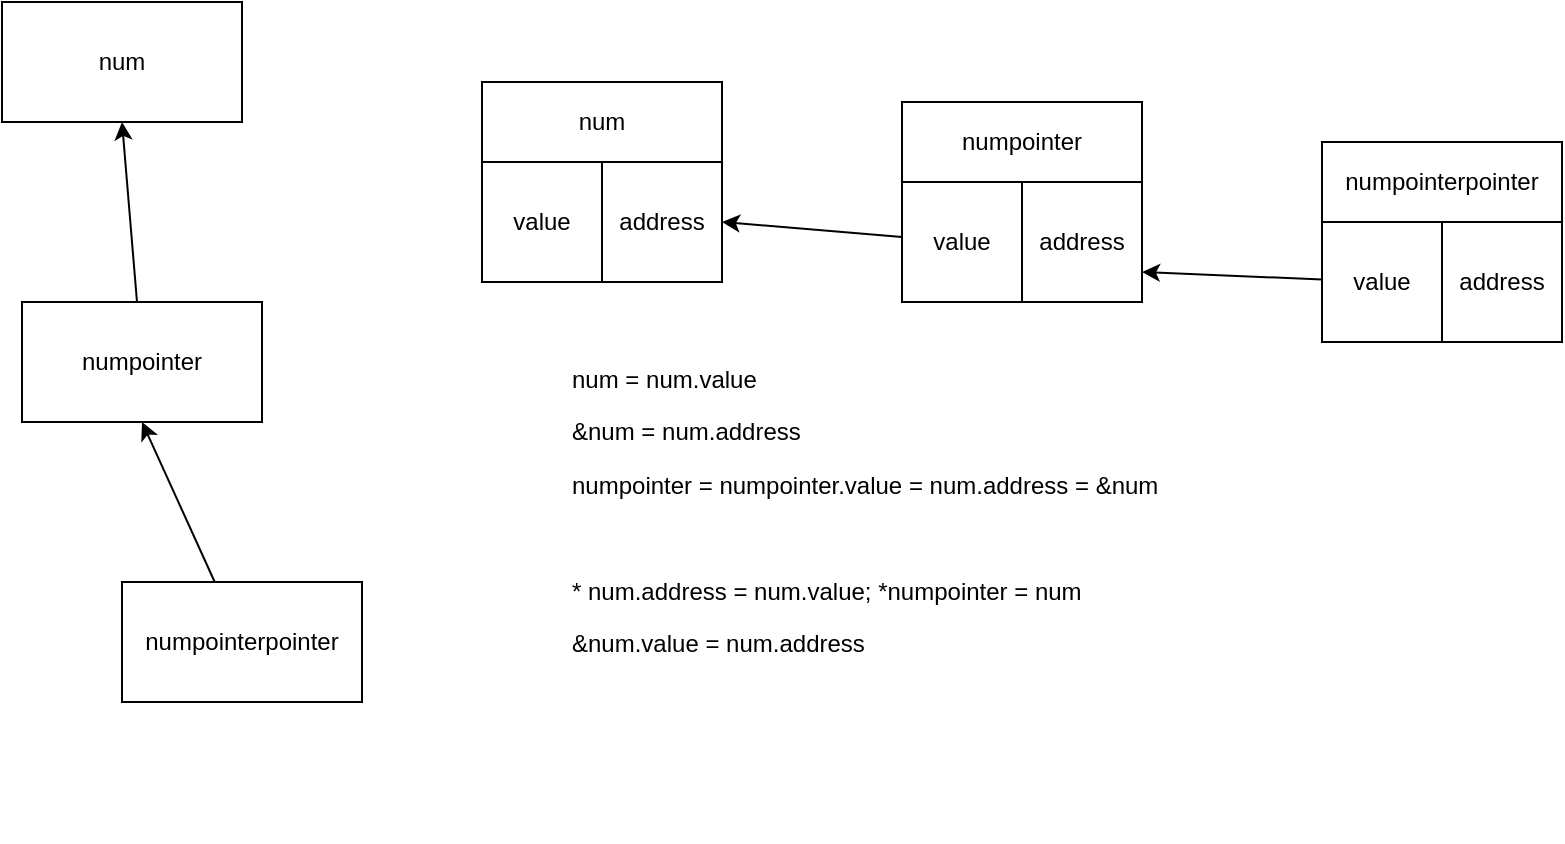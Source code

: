 <mxfile>
    <diagram id="nnPCVtYDfyB-sbPicgu0" name="Page-1">
        <mxGraphModel dx="1857" dy="744" grid="1" gridSize="10" guides="1" tooltips="1" connect="1" arrows="1" fold="1" page="1" pageScale="1" pageWidth="850" pageHeight="1100" math="0" shadow="0">
            <root>
                <mxCell id="0"/>
                <mxCell id="1" parent="0"/>
                <mxCell id="2" value="num" style="rounded=0;whiteSpace=wrap;html=1;" parent="1" vertex="1">
                    <mxGeometry x="-340" y="140" width="120" height="60" as="geometry"/>
                </mxCell>
                <mxCell id="4" style="edgeStyle=none;html=1;entryX=0.5;entryY=1;entryDx=0;entryDy=0;" parent="1" source="3" target="2" edge="1">
                    <mxGeometry relative="1" as="geometry"/>
                </mxCell>
                <mxCell id="3" value="numpointer" style="rounded=0;whiteSpace=wrap;html=1;" parent="1" vertex="1">
                    <mxGeometry x="-330" y="290" width="120" height="60" as="geometry"/>
                </mxCell>
                <mxCell id="6" style="edgeStyle=none;html=1;entryX=0.5;entryY=1;entryDx=0;entryDy=0;" parent="1" source="5" target="3" edge="1">
                    <mxGeometry relative="1" as="geometry"/>
                </mxCell>
                <mxCell id="5" value="numpointerpointer" style="rounded=0;whiteSpace=wrap;html=1;" parent="1" vertex="1">
                    <mxGeometry x="-280" y="430" width="120" height="60" as="geometry"/>
                </mxCell>
                <mxCell id="10" value="" style="group" parent="1" vertex="1" connectable="0">
                    <mxGeometry x="-100" y="180" width="120" height="100" as="geometry"/>
                </mxCell>
                <mxCell id="7" value="" style="rounded=0;whiteSpace=wrap;html=1;" parent="10" vertex="1">
                    <mxGeometry width="120" height="100" as="geometry"/>
                </mxCell>
                <mxCell id="8" value="value" style="rounded=0;whiteSpace=wrap;html=1;" parent="10" vertex="1">
                    <mxGeometry y="40" width="60" height="60" as="geometry"/>
                </mxCell>
                <mxCell id="9" value="address" style="rounded=0;whiteSpace=wrap;html=1;" parent="10" vertex="1">
                    <mxGeometry x="60" y="40" width="60" height="60" as="geometry"/>
                </mxCell>
                <mxCell id="11" value="num" style="text;html=1;strokeColor=none;fillColor=none;align=center;verticalAlign=middle;whiteSpace=wrap;rounded=0;" parent="10" vertex="1">
                    <mxGeometry x="30" width="60" height="40" as="geometry"/>
                </mxCell>
                <mxCell id="12" value="" style="group" parent="1" vertex="1" connectable="0">
                    <mxGeometry x="110" y="190" width="120" height="100" as="geometry"/>
                </mxCell>
                <mxCell id="13" value="" style="rounded=0;whiteSpace=wrap;html=1;" parent="12" vertex="1">
                    <mxGeometry width="120" height="100" as="geometry"/>
                </mxCell>
                <mxCell id="14" value="value" style="rounded=0;whiteSpace=wrap;html=1;" parent="12" vertex="1">
                    <mxGeometry y="40" width="60" height="60" as="geometry"/>
                </mxCell>
                <mxCell id="15" value="address" style="rounded=0;whiteSpace=wrap;html=1;" parent="12" vertex="1">
                    <mxGeometry x="60" y="40" width="60" height="60" as="geometry"/>
                </mxCell>
                <mxCell id="16" value="numpointer" style="text;html=1;strokeColor=none;fillColor=none;align=center;verticalAlign=middle;whiteSpace=wrap;rounded=0;" parent="12" vertex="1">
                    <mxGeometry x="30" width="60" height="40" as="geometry"/>
                </mxCell>
                <mxCell id="18" value="" style="group" parent="1" vertex="1" connectable="0">
                    <mxGeometry x="320" y="210" width="120" height="100" as="geometry"/>
                </mxCell>
                <mxCell id="19" value="" style="rounded=0;whiteSpace=wrap;html=1;" parent="18" vertex="1">
                    <mxGeometry width="120" height="100" as="geometry"/>
                </mxCell>
                <mxCell id="20" value="value" style="rounded=0;whiteSpace=wrap;html=1;" parent="18" vertex="1">
                    <mxGeometry y="40" width="60" height="60" as="geometry"/>
                </mxCell>
                <mxCell id="21" value="address" style="rounded=0;whiteSpace=wrap;html=1;" parent="18" vertex="1">
                    <mxGeometry x="60" y="40" width="60" height="60" as="geometry"/>
                </mxCell>
                <mxCell id="22" value="numpointerpointer" style="text;html=1;strokeColor=none;fillColor=none;align=center;verticalAlign=middle;whiteSpace=wrap;rounded=0;" parent="18" vertex="1">
                    <mxGeometry width="120" height="40" as="geometry"/>
                </mxCell>
                <mxCell id="23" style="edgeStyle=none;html=1;entryX=1;entryY=0.5;entryDx=0;entryDy=0;" parent="1" source="14" target="9" edge="1">
                    <mxGeometry relative="1" as="geometry">
                        <mxPoint x="-30" y="240" as="targetPoint"/>
                    </mxGeometry>
                </mxCell>
                <mxCell id="24" style="edgeStyle=none;html=1;entryX=1;entryY=0.75;entryDx=0;entryDy=0;" parent="1" source="20" target="15" edge="1">
                    <mxGeometry relative="1" as="geometry">
                        <mxPoint x="230" y="260" as="targetPoint"/>
                    </mxGeometry>
                </mxCell>
                <mxCell id="26" value="&lt;p&gt;num = num.value&lt;/p&gt;&lt;p&gt;&amp;amp;num = num.address&lt;/p&gt;&lt;p&gt;numpointer = numpointer.value = num.address = &amp;amp;num&lt;/p&gt;&lt;p&gt;&lt;br&gt;&lt;/p&gt;&lt;p&gt;* num.address = num.value; *numpointer = num&lt;/p&gt;&lt;p&gt;&amp;amp;num.value = num.address&lt;/p&gt;" style="text;html=1;strokeColor=none;fillColor=none;spacing=5;spacingTop=-20;whiteSpace=wrap;overflow=hidden;rounded=0;" parent="1" vertex="1">
                    <mxGeometry x="-60" y="320" width="400" height="240" as="geometry"/>
                </mxCell>
            </root>
        </mxGraphModel>
    </diagram>
</mxfile>